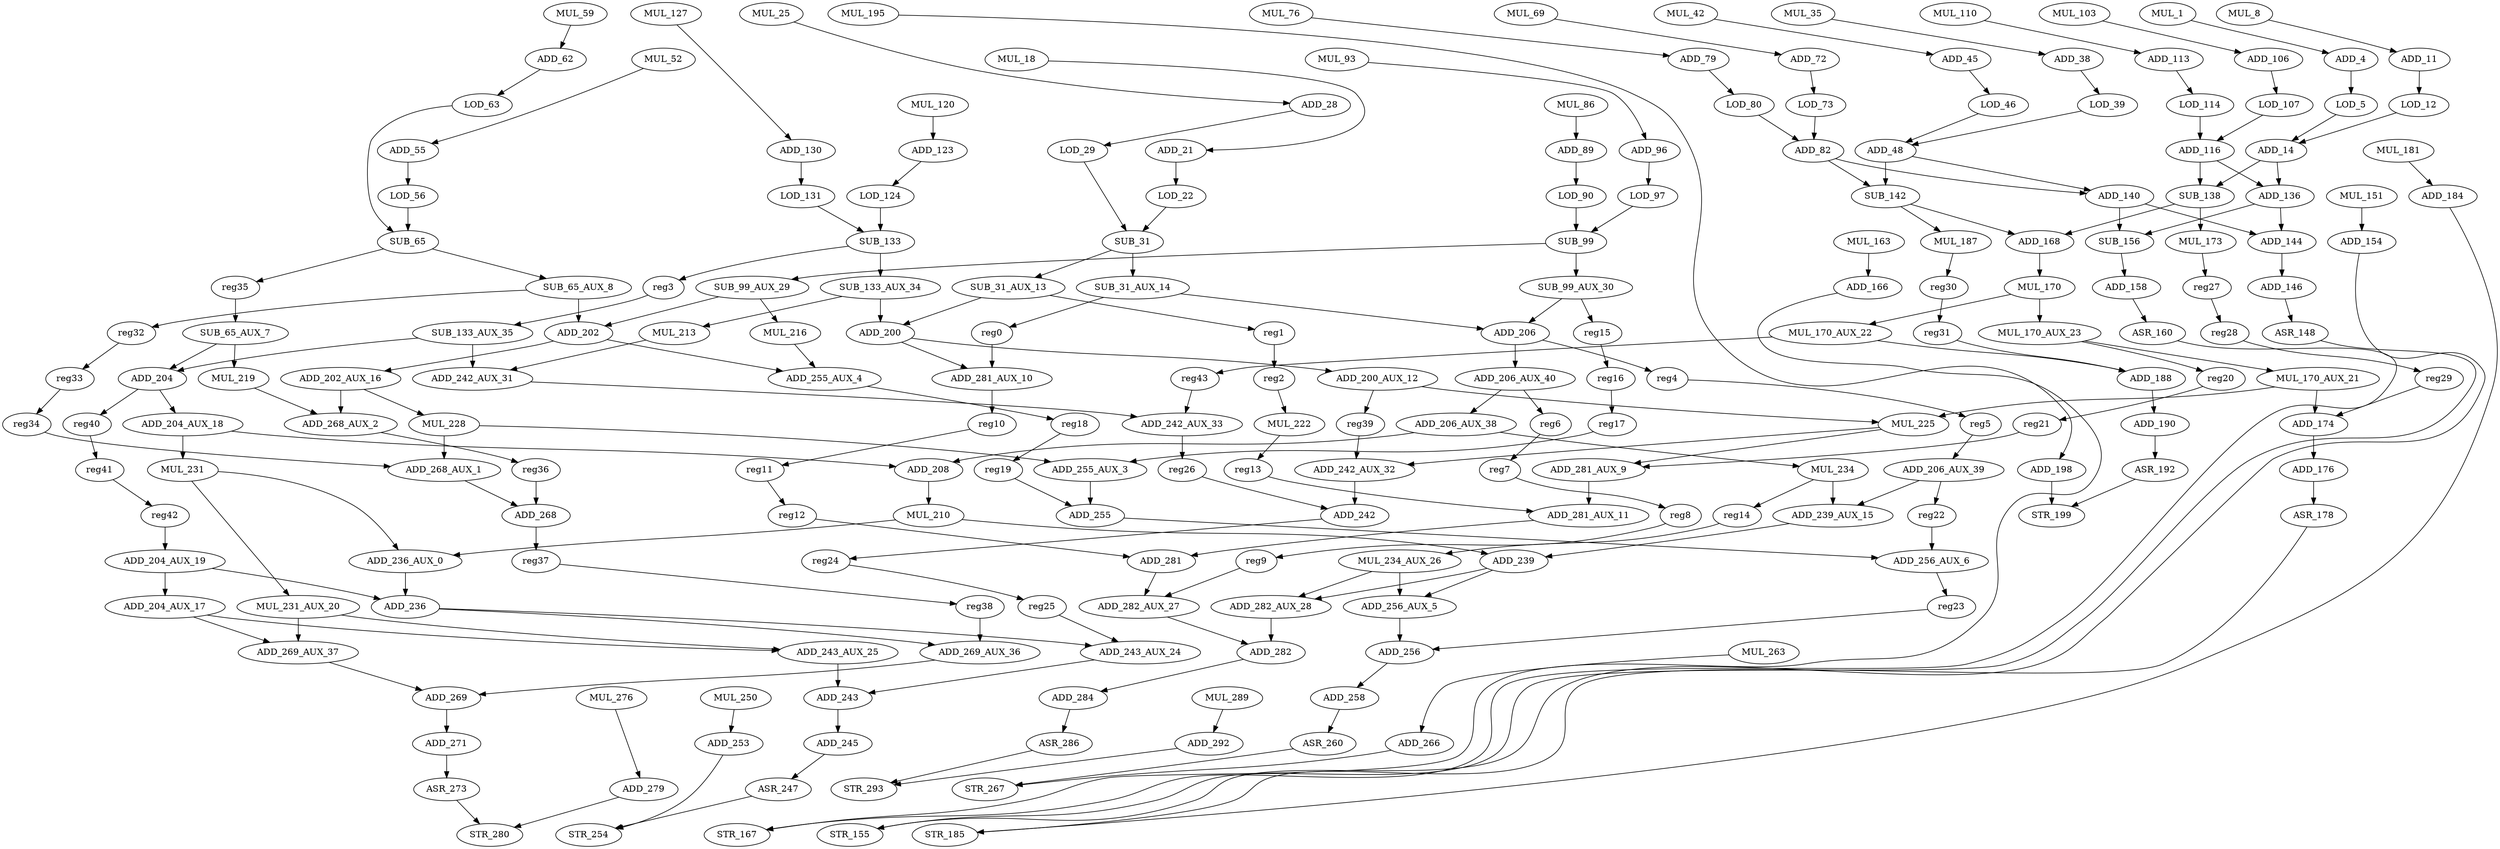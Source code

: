 digraph G {
    ADD_190;
    ASR_192;
    SUB_138;
    MUL_173;
    ADD_168;
    MUL_228;
    ADD_255_AUX_3;
    ADD_268_AUX_1;
    ADD_239_AUX_15;
    ADD_239;
    ADD_271;
    ASR_273;
    LOD_131;
    SUB_133;
    ADD_279;
    STR_280;
    ADD_255_AUX_4;
    reg18;
    ADD_256_AUX_5;
    ADD_282_AUX_28;
    LOD_12;
    ADD_14;
    ADD_284;
    ASR_286;
    SUB_133_AUX_34;
    MUL_213;
    ADD_200;
    ADD_206;
    ADD_206_AUX_40;
    reg4;
    ADD_292;
    STR_293;
    MUL_187;
    reg30;
    MUL_69;
    ADD_72;
    ADD_253;
    STR_254;
    SUB_156;
    ADD_158;
    ADD_106;
    LOD_107;
    MUL_263;
    ADD_266;
    ADD_204_AUX_18;
    ADD_208;
    MUL_231;
    SUB_133_AUX_35;
    ADD_242_AUX_31;
    ADD_204;
    SUB_31_AUX_13;
    reg1;
    LOD_63;
    SUB_65;
    MUL_225;
    ADD_242_AUX_32;
    ADD_281_AUX_9;
    ADD_28;
    LOD_29;
    ADD_202_AUX_16;
    ADD_268_AUX_2;
    ADD_146;
    ASR_148;
    SUB_99;
    SUB_99_AUX_29;
    SUB_99_AUX_30;
    MUL_25;
    ASR_260;
    STR_267;
    MUL_222;
    reg13;
    ADD_268;
    reg37;
    MUL_234;
    reg14;
    ADD_281_AUX_10;
    reg10;
    ADD_281_AUX_11;
    ADD_136;
    ADD_144;
    MUL_93;
    ADD_96;
    ADD_206_AUX_38;
    reg6;
    ADD_242;
    reg24;
    ADD_200_AUX_12;
    MUL_210;
    ADD_243_AUX_24;
    ADD_243;
    reg40;
    ADD_236_AUX_0;
    ADD_245;
    ASR_247;
    MUL_216;
    MUL_18;
    ADD_21;
    MUL_120;
    ADD_123;
    ADD_282;
    ADD_62;
    ASR_160;
    MUL_276;
    SUB_65_AUX_7;
    MUL_219;
    LOD_46;
    ADD_48;
    reg15;
    ADD_255;
    ADD_256_AUX_6;
    MUL_163;
    ADD_166;
    ADD_269;
    MUL_110;
    ADD_113;
    MUL_86;
    ADD_89;
    ADD_198;
    STR_199;
    ADD_184;
    STR_185;
    MUL_234_AUX_26;
    LOD_90;
    ADD_204_AUX_19;
    ADD_236;
    ADD_204_AUX_17;
    MUL_195;
    ADD_174;
    ADD_176;
    MUL_151;
    ADD_154;
    ASR_178;
    ADD_206_AUX_39;
    reg22;
    STR_167;
    MUL_170;
    MUL_170_AUX_23;
    MUL_170_AUX_22;
    MUL_231_AUX_20;
    LOD_97;
    MUL_127;
    ADD_130;
    ADD_269_AUX_36;
    SUB_142;
    ADD_140;
    ADD_282_AUX_27;
    ADD_82;
    reg3;
    LOD_80;
    ADD_243_AUX_25;
    MUL_42;
    ADD_45;
    ADD_269_AUX_37;
    ADD_116;
    ADD_242_AUX_33;
    reg26;
    reg23;
    SUB_31;
    ADD_202;
    ADD_4;
    LOD_5;
    LOD_39;
    MUL_52;
    ADD_55;
    LOD_124;
    MUL_289;
    SUB_65_AUX_8;
    reg32;
    ADD_256;
    MUL_59;
    STR_155;
    LOD_73;
    MUL_76;
    ADD_79;
    LOD_22;
    reg36;
    ADD_281;
    MUL_250;
    MUL_8;
    ADD_11;
    SUB_31_AUX_14;
    ADD_258;
    ADD_38;
    MUL_170_AUX_21;
    reg20;
    reg27;
    ADD_188;
    reg39;
    LOD_114;
    MUL_35;
    LOD_56;
    reg0;
    reg43;
    MUL_181;
    MUL_1;
    reg35;
    MUL_103;
    reg16;
    reg17;
    reg38;
    reg28;
    reg29;
    reg25;
    reg7;
    reg8;
    reg9;
    reg21;
    reg41;
    reg42;
    reg5;
    reg2;
    reg11;
    reg12;
    reg19;
    reg33;
    reg34;
    reg31;
    ADD_190 -> ASR_192 [weight=1];
    ASR_192 -> STR_199 [weight=0];
    SUB_138 -> MUL_173 [weight=0];
    SUB_138 -> ADD_168 [weight=0];
    MUL_173 -> reg27 [weight=0];
    ADD_168 -> MUL_170 [weight=2];
    MUL_228 -> ADD_255_AUX_3 [weight=0];
    MUL_228 -> ADD_268_AUX_1 [weight=10];
    ADD_255_AUX_3 -> ADD_255 [weight=4];
    ADD_268_AUX_1 -> ADD_268 [weight=0];
    ADD_239_AUX_15 -> ADD_239 [weight=0];
    ADD_239 -> ADD_256_AUX_5 [weight=0];
    ADD_239 -> ADD_282_AUX_28 [weight=0];
    ADD_271 -> ASR_273 [weight=1];
    ASR_273 -> STR_280 [weight=0];
    LOD_131 -> SUB_133 [weight=1];
    SUB_133 -> reg3 [weight=2];
    SUB_133 -> SUB_133_AUX_34 [weight=8];
    ADD_279 -> STR_280 [weight=0];
    ADD_255_AUX_4 -> reg18 [weight=0];
    reg18 -> reg19 [weight=0];
    ADD_256_AUX_5 -> ADD_256 [weight=4];
    ADD_282_AUX_28 -> ADD_282 [weight=4];
    LOD_12 -> ADD_14 [weight=1];
    ADD_14 -> ADD_136 [weight=2];
    ADD_14 -> SUB_138 [weight=10];
    ADD_284 -> ASR_286 [weight=0];
    ASR_286 -> STR_293 [weight=0];
    SUB_133_AUX_34 -> MUL_213 [weight=0];
    SUB_133_AUX_34 -> ADD_200 [weight=6];
    MUL_213 -> ADD_242_AUX_31 [weight=0];
    ADD_200 -> ADD_281_AUX_10 [weight=0];
    ADD_200 -> ADD_200_AUX_12 [weight=0];
    ADD_206 -> ADD_206_AUX_40 [weight=6];
    ADD_206 -> reg4 [weight=4];
    ADD_206_AUX_40 -> ADD_206_AUX_38 [weight=0];
    ADD_206_AUX_40 -> reg6 [weight=0];
    reg4 -> reg5 [weight=0];
    ADD_292 -> STR_293 [weight=0];
    MUL_187 -> reg30 [weight=0];
    reg30 -> reg31 [weight=0];
    MUL_69 -> ADD_72 [weight=0];
    ADD_72 -> LOD_73 [weight=0];
    ADD_253 -> STR_254 [weight=0];
    SUB_156 -> ADD_158 [weight=0];
    ADD_158 -> ASR_160 [weight=0];
    ADD_106 -> LOD_107 [weight=0];
    LOD_107 -> ADD_116 [weight=0];
    MUL_263 -> ADD_266 [weight=0];
    ADD_266 -> STR_267 [weight=0];
    ADD_204_AUX_18 -> ADD_208 [weight=0];
    ADD_204_AUX_18 -> MUL_231 [weight=6];
    ADD_208 -> MUL_210 [weight=3];
    MUL_231 -> ADD_236_AUX_0 [weight=0];
    MUL_231 -> MUL_231_AUX_20 [weight=0];
    SUB_133_AUX_35 -> ADD_242_AUX_31 [weight=13];
    SUB_133_AUX_35 -> ADD_204 [weight=1];
    ADD_242_AUX_31 -> ADD_242_AUX_33 [weight=0];
    ADD_204 -> ADD_204_AUX_18 [weight=0];
    ADD_204 -> reg40 [weight=0];
    SUB_31_AUX_13 -> ADD_200 [weight=2];
    SUB_31_AUX_13 -> reg1 [weight=0];
    reg1 -> reg2 [weight=1];
    LOD_63 -> SUB_65 [weight=0];
    SUB_65 -> SUB_65_AUX_8 [weight=0];
    SUB_65 -> reg35 [weight=0];
    MUL_225 -> ADD_242_AUX_32 [weight=0];
    MUL_225 -> ADD_281_AUX_9 [weight=0];
    ADD_242_AUX_32 -> ADD_242 [weight=12];
    ADD_281_AUX_9 -> ADD_281_AUX_11 [weight=1];
    ADD_28 -> LOD_29 [weight=0];
    LOD_29 -> SUB_31 [weight=0];
    ADD_202_AUX_16 -> MUL_228 [weight=0];
    ADD_202_AUX_16 -> ADD_268_AUX_2 [weight=5];
    ADD_268_AUX_2 -> reg36 [weight=1];
    ADD_146 -> ASR_148 [weight=0];
    ASR_148 -> STR_155 [weight=0];
    SUB_99 -> SUB_99_AUX_29 [weight=0];
    SUB_99 -> SUB_99_AUX_30 [weight=2];
    SUB_99_AUX_29 -> MUL_216 [weight=0];
    SUB_99_AUX_29 -> ADD_202 [weight=0];
    SUB_99_AUX_30 -> reg15 [weight=0];
    SUB_99_AUX_30 -> ADD_206 [weight=0];
    MUL_25 -> ADD_28 [weight=0];
    ASR_260 -> STR_267 [weight=0];
    MUL_222 -> reg13 [weight=0];
    reg13 -> ADD_281_AUX_11 [weight=0];
    ADD_268 -> reg37 [weight=1];
    reg37 -> reg38 [weight=0];
    MUL_234 -> reg14 [weight=0];
    MUL_234 -> ADD_239_AUX_15 [weight=2];
    reg14 -> MUL_234_AUX_26 [weight=0];
    ADD_281_AUX_10 -> reg10 [weight=9];
    reg10 -> reg11 [weight=0];
    ADD_281_AUX_11 -> ADD_281 [weight=0];
    ADD_136 -> ADD_144 [weight=0];
    ADD_136 -> SUB_156 [weight=0];
    ADD_144 -> ADD_146 [weight=5];
    MUL_93 -> ADD_96 [weight=0];
    ADD_96 -> LOD_97 [weight=0];
    ADD_206_AUX_38 -> ADD_208 [weight=1];
    ADD_206_AUX_38 -> MUL_234 [weight=0];
    reg6 -> reg7 [weight=0];
    ADD_242 -> reg24 [weight=0];
    reg24 -> reg25 [weight=0];
    ADD_200_AUX_12 -> MUL_225 [weight=0];
    ADD_200_AUX_12 -> reg39 [weight=0];
    MUL_210 -> ADD_236_AUX_0 [weight=0];
    MUL_210 -> ADD_239 [weight=0];
    ADD_243_AUX_24 -> ADD_243 [weight=0];
    ADD_243 -> ADD_245 [weight=1];
    reg40 -> reg41 [weight=0];
    ADD_236_AUX_0 -> ADD_236 [weight=3];
    ADD_245 -> ASR_247 [weight=0];
    ASR_247 -> STR_254 [weight=0];
    MUL_216 -> ADD_255_AUX_4 [weight=0];
    MUL_18 -> ADD_21 [weight=0];
    ADD_21 -> LOD_22 [weight=1];
    MUL_120 -> ADD_123 [weight=3];
    ADD_123 -> LOD_124 [weight=0];
    ADD_282 -> ADD_284 [weight=0];
    ADD_62 -> LOD_63 [weight=0];
    ASR_160 -> STR_167 [weight=0];
    MUL_276 -> ADD_279 [weight=0];
    SUB_65_AUX_7 -> MUL_219 [weight=0];
    SUB_65_AUX_7 -> ADD_204 [weight=0];
    MUL_219 -> ADD_268_AUX_2 [weight=0];
    LOD_46 -> ADD_48 [weight=0];
    ADD_48 -> SUB_142 [weight=6];
    ADD_48 -> ADD_140 [weight=0];
    reg15 -> reg16 [weight=0];
    ADD_255 -> ADD_256_AUX_6 [weight=0];
    ADD_256_AUX_6 -> reg23 [weight=0];
    MUL_163 -> ADD_166 [weight=0];
    ADD_166 -> STR_167 [weight=0];
    ADD_269 -> ADD_271 [weight=4];
    MUL_110 -> ADD_113 [weight=0];
    ADD_113 -> LOD_114 [weight=0];
    MUL_86 -> ADD_89 [weight=2];
    ADD_89 -> LOD_90 [weight=2];
    ADD_198 -> STR_199 [weight=5];
    ADD_184 -> STR_185 [weight=0];
    MUL_234_AUX_26 -> ADD_282_AUX_28 [weight=0];
    MUL_234_AUX_26 -> ADD_256_AUX_5 [weight=2];
    LOD_90 -> SUB_99 [weight=2];
    ADD_204_AUX_19 -> ADD_236 [weight=1];
    ADD_204_AUX_19 -> ADD_204_AUX_17 [weight=3];
    ADD_236 -> ADD_269_AUX_36 [weight=0];
    ADD_236 -> ADD_243_AUX_24 [weight=0];
    ADD_204_AUX_17 -> ADD_243_AUX_25 [weight=0];
    ADD_204_AUX_17 -> ADD_269_AUX_37 [weight=0];
    MUL_195 -> ADD_198 [weight=0];
    ADD_174 -> ADD_176 [weight=13];
    ADD_176 -> ASR_178 [weight=1];
    MUL_151 -> ADD_154 [weight=0];
    ADD_154 -> STR_155 [weight=0];
    ASR_178 -> STR_185 [weight=0];
    ADD_206_AUX_39 -> reg22 [weight=0];
    ADD_206_AUX_39 -> ADD_239_AUX_15 [weight=0];
    reg22 -> ADD_256_AUX_6 [weight=4];
    MUL_170 -> MUL_170_AUX_23 [weight=6];
    MUL_170 -> MUL_170_AUX_22 [weight=0];
    MUL_170_AUX_23 -> MUL_170_AUX_21 [weight=0];
    MUL_170_AUX_23 -> reg20 [weight=0];
    MUL_170_AUX_22 -> ADD_188 [weight=0];
    MUL_170_AUX_22 -> reg43 [weight=0];
    MUL_231_AUX_20 -> ADD_269_AUX_37 [weight=2];
    MUL_231_AUX_20 -> ADD_243_AUX_25 [weight=0];
    LOD_97 -> SUB_99 [weight=1];
    MUL_127 -> ADD_130 [weight=0];
    ADD_130 -> LOD_131 [weight=3];
    ADD_269_AUX_36 -> ADD_269 [weight=0];
    SUB_142 -> MUL_187 [weight=0];
    SUB_142 -> ADD_168 [weight=0];
    ADD_140 -> ADD_144 [weight=2];
    ADD_140 -> SUB_156 [weight=4];
    ADD_282_AUX_27 -> ADD_282 [weight=2];
    ADD_82 -> SUB_142 [weight=4];
    ADD_82 -> ADD_140 [weight=0];
    reg3 -> SUB_133_AUX_35 [weight=1];
    LOD_80 -> ADD_82 [weight=10];
    ADD_243_AUX_25 -> ADD_243 [weight=4];
    MUL_42 -> ADD_45 [weight=0];
    ADD_45 -> LOD_46 [weight=0];
    ADD_269_AUX_37 -> ADD_269 [weight=0];
    ADD_116 -> ADD_136 [weight=0];
    ADD_116 -> SUB_138 [weight=10];
    ADD_242_AUX_33 -> reg26 [weight=16];
    reg26 -> ADD_242 [weight=0];
    reg23 -> ADD_256 [weight=0];
    SUB_31 -> SUB_31_AUX_14 [weight=8];
    SUB_31 -> SUB_31_AUX_13 [weight=3];
    ADD_202 -> ADD_202_AUX_16 [weight=0];
    ADD_202 -> ADD_255_AUX_4 [weight=0];
    ADD_4 -> LOD_5 [weight=2];
    LOD_5 -> ADD_14 [weight=0];
    LOD_39 -> ADD_48 [weight=0];
    MUL_52 -> ADD_55 [weight=0];
    ADD_55 -> LOD_56 [weight=0];
    LOD_124 -> SUB_133 [weight=4];
    MUL_289 -> ADD_292 [weight=0];
    SUB_65_AUX_8 -> ADD_202 [weight=10];
    SUB_65_AUX_8 -> reg32 [weight=0];
    reg32 -> reg33 [weight=0];
    ADD_256 -> ADD_258 [weight=0];
    MUL_59 -> ADD_62 [weight=0];
    LOD_73 -> ADD_82 [weight=10];
    MUL_76 -> ADD_79 [weight=0];
    ADD_79 -> LOD_80 [weight=0];
    LOD_22 -> SUB_31 [weight=0];
    reg36 -> ADD_268 [weight=2];
    ADD_281 -> ADD_282_AUX_27 [weight=0];
    MUL_250 -> ADD_253 [weight=0];
    MUL_8 -> ADD_11 [weight=0];
    ADD_11 -> LOD_12 [weight=0];
    SUB_31_AUX_14 -> reg0 [weight=0];
    SUB_31_AUX_14 -> ADD_206 [weight=0];
    ADD_258 -> ASR_260 [weight=0];
    ADD_38 -> LOD_39 [weight=0];
    MUL_170_AUX_21 -> ADD_174 [weight=0];
    MUL_170_AUX_21 -> MUL_225 [weight=2];
    reg20 -> reg21 [weight=0];
    reg27 -> reg28 [weight=0];
    ADD_188 -> ADD_190 [weight=2];
    reg39 -> ADD_242_AUX_32 [weight=0];
    LOD_114 -> ADD_116 [weight=2];
    MUL_35 -> ADD_38 [weight=0];
    LOD_56 -> SUB_65 [weight=1];
    reg0 -> ADD_281_AUX_10 [weight=1];
    reg43 -> ADD_242_AUX_33 [weight=0];
    MUL_181 -> ADD_184 [weight=0];
    MUL_1 -> ADD_4 [weight=0];
    reg35 -> SUB_65_AUX_7 [weight=3];
    MUL_103 -> ADD_106 [weight=0];
    reg16 -> reg17 [weight=0];
    reg17 -> ADD_255_AUX_3 [weight=0];
    reg38 -> ADD_269_AUX_36 [weight=4];
    reg28 -> reg29 [weight=0];
    reg29 -> ADD_174 [weight=0];
    reg25 -> ADD_243_AUX_24 [weight=0];
    reg7 -> reg8 [weight=0];
    reg8 -> reg9 [weight=0];
    reg9 -> ADD_282_AUX_27 [weight=0];
    reg21 -> ADD_281_AUX_9 [weight=0];
    reg41 -> reg42 [weight=0];
    reg42 -> ADD_204_AUX_19 [weight=1];
    reg5 -> ADD_206_AUX_39 [weight=0];
    reg2 -> MUL_222 [weight=0];
    reg11 -> reg12 [weight=0];
    reg12 -> ADD_281 [weight=0];
    reg19 -> ADD_255 [weight=0];
    reg33 -> reg34 [weight=0];
    reg34 -> ADD_268_AUX_1 [weight=0];
    reg31 -> ADD_188 [weight=0];
}
